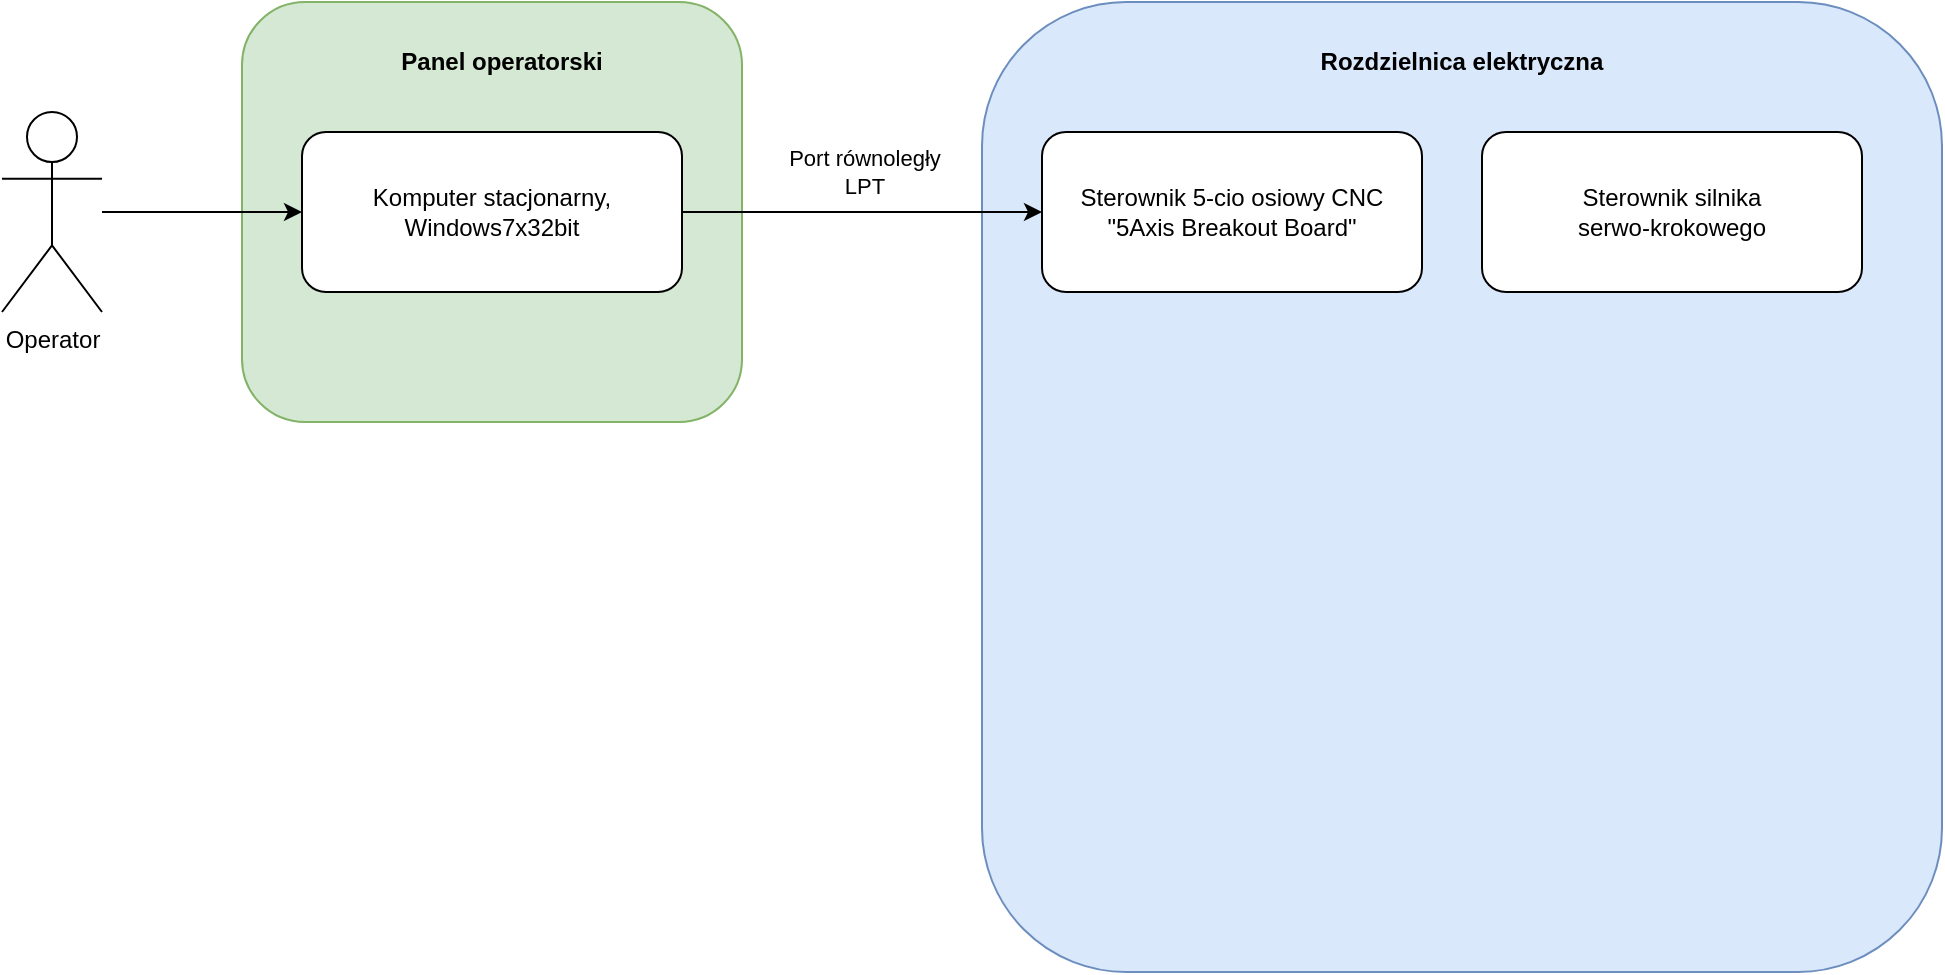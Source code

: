 <mxfile version="22.1.15" type="github">
  <diagram name="Page-1" id="szuRNDVLsLvM3TpF7tbm">
    <mxGraphModel dx="2856" dy="967" grid="1" gridSize="10" guides="1" tooltips="1" connect="1" arrows="1" fold="1" page="1" pageScale="1" pageWidth="1169" pageHeight="827" math="0" shadow="0">
      <root>
        <mxCell id="0" />
        <mxCell id="1" parent="0" />
        <mxCell id="0a7FApHj3BCXqNyQYN4L-6" value="" style="rounded=1;whiteSpace=wrap;html=1;fillColor=#d5e8d4;strokeColor=#82b366;" vertex="1" parent="1">
          <mxGeometry x="-90" y="165" width="250" height="210" as="geometry" />
        </mxCell>
        <mxCell id="0a7FApHj3BCXqNyQYN4L-4" value="" style="rounded=1;whiteSpace=wrap;html=1;fillColor=#dae8fc;strokeColor=#6c8ebf;" vertex="1" parent="1">
          <mxGeometry x="280" y="165" width="480" height="485" as="geometry" />
        </mxCell>
        <mxCell id="0a7FApHj3BCXqNyQYN4L-2" value="&lt;div&gt;Sterownik 5-cio osiowy CNC&lt;/div&gt;&lt;div&gt;&quot;5Axis Breakout Board&quot;&lt;br&gt;&lt;/div&gt;" style="rounded=1;whiteSpace=wrap;html=1;" vertex="1" parent="1">
          <mxGeometry x="310" y="230" width="190" height="80" as="geometry" />
        </mxCell>
        <mxCell id="0a7FApHj3BCXqNyQYN4L-8" style="edgeStyle=orthogonalEdgeStyle;rounded=0;orthogonalLoop=1;jettySize=auto;html=1;exitX=1;exitY=0.5;exitDx=0;exitDy=0;entryX=0;entryY=0.5;entryDx=0;entryDy=0;" edge="1" parent="1" source="0a7FApHj3BCXqNyQYN4L-3" target="0a7FApHj3BCXqNyQYN4L-2">
          <mxGeometry relative="1" as="geometry" />
        </mxCell>
        <mxCell id="0a7FApHj3BCXqNyQYN4L-11" value="Port równoległy&lt;br&gt;LPT" style="edgeLabel;html=1;align=center;verticalAlign=middle;resizable=0;points=[];" vertex="1" connectable="0" parent="0a7FApHj3BCXqNyQYN4L-8">
          <mxGeometry x="0.215" y="3" relative="1" as="geometry">
            <mxPoint x="-19" y="-17" as="offset" />
          </mxGeometry>
        </mxCell>
        <mxCell id="0a7FApHj3BCXqNyQYN4L-3" value="&lt;div&gt;Komputer stacjonarny,&lt;/div&gt;&lt;div&gt;Windows7x32bit&lt;br&gt;&lt;/div&gt;" style="rounded=1;whiteSpace=wrap;html=1;" vertex="1" parent="1">
          <mxGeometry x="-60" y="230" width="190" height="80" as="geometry" />
        </mxCell>
        <mxCell id="0a7FApHj3BCXqNyQYN4L-5" value="Rozdzielnica elektryczna" style="text;html=1;strokeColor=none;fillColor=none;align=center;verticalAlign=middle;whiteSpace=wrap;rounded=0;fontStyle=1" vertex="1" parent="1">
          <mxGeometry x="420" y="180" width="200" height="30" as="geometry" />
        </mxCell>
        <mxCell id="0a7FApHj3BCXqNyQYN4L-7" value="Panel operatorski" style="text;html=1;strokeColor=none;fillColor=none;align=center;verticalAlign=middle;whiteSpace=wrap;rounded=0;fontStyle=1" vertex="1" parent="1">
          <mxGeometry x="-60" y="180" width="200" height="30" as="geometry" />
        </mxCell>
        <mxCell id="0a7FApHj3BCXqNyQYN4L-10" value="" style="edgeStyle=orthogonalEdgeStyle;rounded=0;orthogonalLoop=1;jettySize=auto;html=1;" edge="1" parent="1" source="0a7FApHj3BCXqNyQYN4L-9" target="0a7FApHj3BCXqNyQYN4L-3">
          <mxGeometry relative="1" as="geometry" />
        </mxCell>
        <mxCell id="0a7FApHj3BCXqNyQYN4L-9" value="Operator" style="shape=umlActor;verticalLabelPosition=bottom;verticalAlign=top;html=1;outlineConnect=0;" vertex="1" parent="1">
          <mxGeometry x="-210" y="220" width="50" height="100" as="geometry" />
        </mxCell>
        <mxCell id="0a7FApHj3BCXqNyQYN4L-12" value="Sterownik silnika &lt;br&gt;serwo-krokowego" style="rounded=1;whiteSpace=wrap;html=1;" vertex="1" parent="1">
          <mxGeometry x="530" y="230" width="190" height="80" as="geometry" />
        </mxCell>
      </root>
    </mxGraphModel>
  </diagram>
</mxfile>
